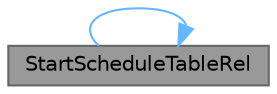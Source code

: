 digraph "StartScheduleTableRel"
{
 // LATEX_PDF_SIZE
  bgcolor="transparent";
  edge [fontname=Helvetica,fontsize=10,labelfontname=Helvetica,labelfontsize=10];
  node [fontname=Helvetica,fontsize=10,shape=box,height=0.2,width=0.4];
  rankdir="LR";
  Node1 [id="Node000001",label="StartScheduleTableRel",height=0.2,width=0.4,color="gray40", fillcolor="grey60", style="filled", fontcolor="black",tooltip="Starts a Schedule Table with a relative offset."];
  Node1 -> Node1 [id="edge1_Node000001_Node000001",color="steelblue1",style="solid",tooltip=" "];
}
